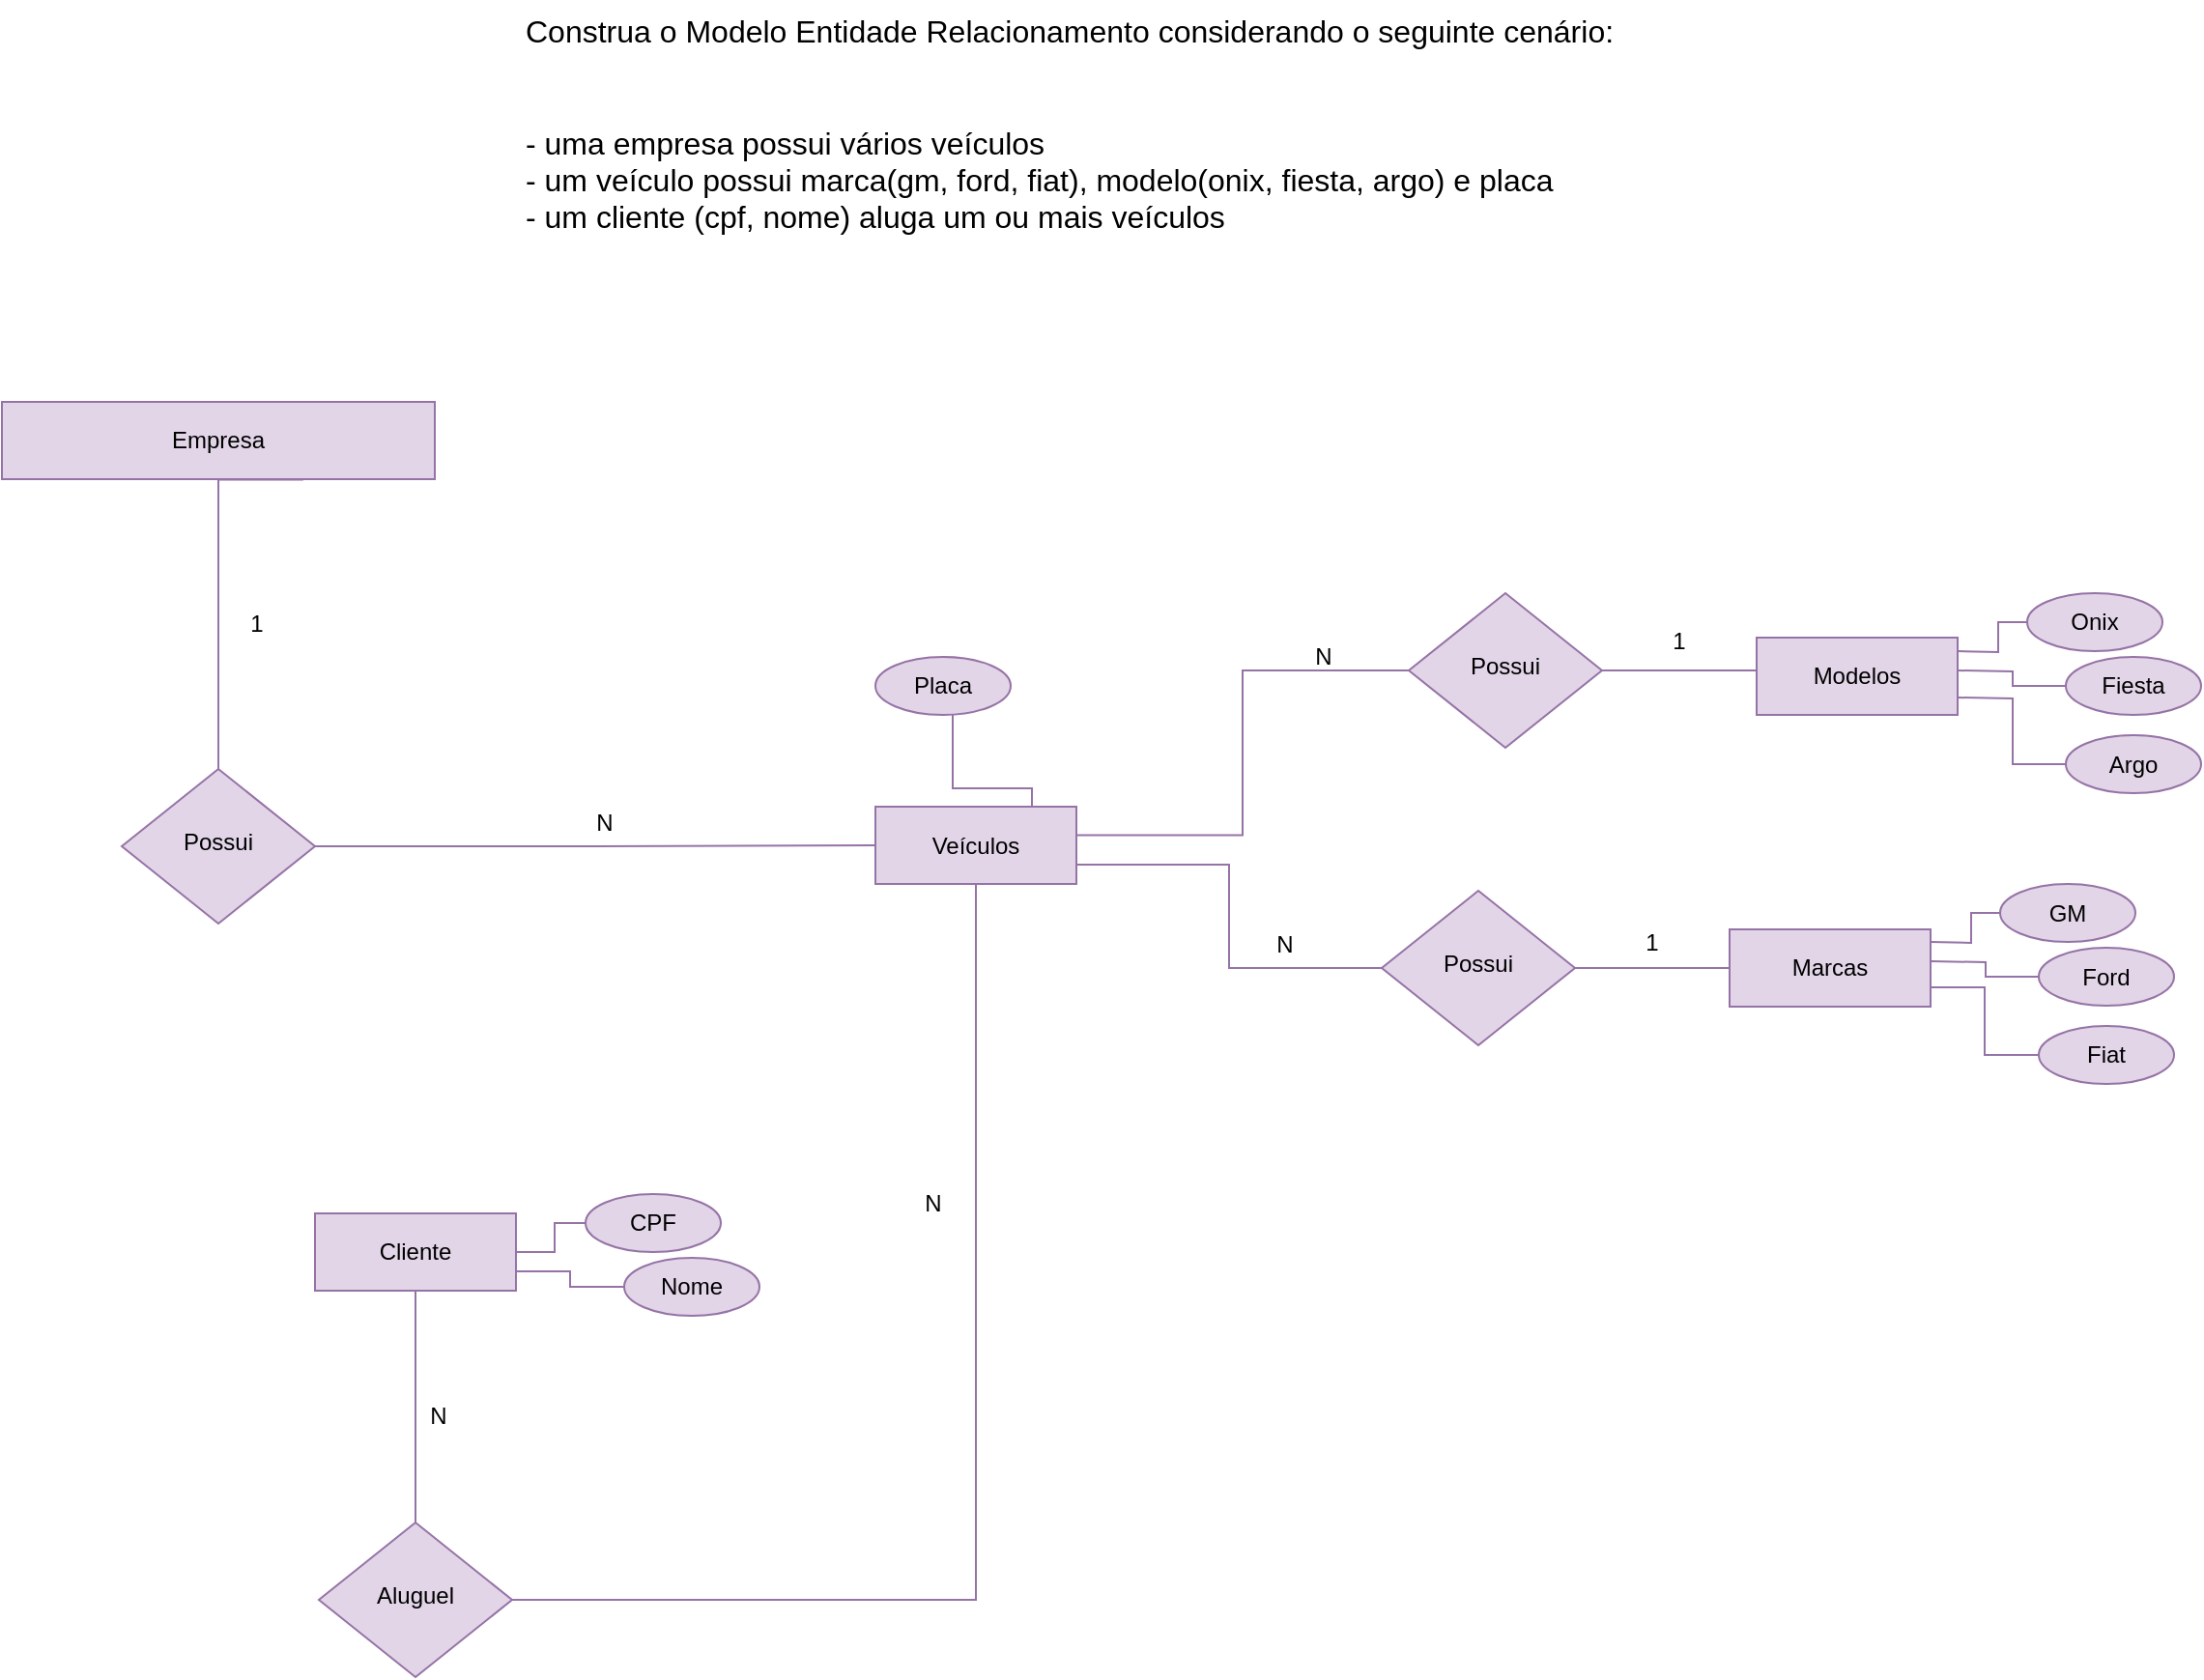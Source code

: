 <mxfile version="21.6.5" type="google">
  <diagram name="Página-1" id="_I9gK2X7m9CiB95ZFbRU">
    <mxGraphModel grid="0" page="0" gridSize="10" guides="1" tooltips="1" connect="1" arrows="1" fold="1" pageScale="1" pageWidth="827" pageHeight="1169" math="0" shadow="0">
      <root>
        <mxCell id="0" />
        <mxCell id="1" parent="0" />
        <mxCell id="eBvbsZZL_h-VqPzOIR-U-1" value="Construa o Modelo Entidade Relacionamento considerando o seguinte cenário:&#xa;&#xa;&#xa;- uma empresa possui vários veículos&#xa;- um veículo possui marca(gm, ford, fiat), modelo(onix, fiesta, argo) e placa&#xa;- um cliente (cpf, nome) aluga um ou mais veículos&#xa;&#xa;" style="text;whiteSpace=wrap;fontSize=16;" vertex="1" parent="1">
          <mxGeometry x="457" y="12" width="600" height="140" as="geometry" />
        </mxCell>
        <mxCell id="eBvbsZZL_h-VqPzOIR-U-4" style="edgeStyle=orthogonalEdgeStyle;rounded=0;orthogonalLoop=1;jettySize=auto;html=1;entryX=0;entryY=0.5;entryDx=0;entryDy=0;endArrow=none;endFill=0;exitX=0.696;exitY=1.005;exitDx=0;exitDy=0;exitPerimeter=0;fillColor=#e1d5e7;strokeColor=#9673a6;" edge="1" parent="1" source="eBvbsZZL_h-VqPzOIR-U-5" target="eBvbsZZL_h-VqPzOIR-U-15">
          <mxGeometry relative="1" as="geometry">
            <mxPoint x="298" y="430" as="targetPoint" />
            <mxPoint x="300" y="300" as="sourcePoint" />
            <Array as="points">
              <mxPoint x="300" y="260" />
              <mxPoint x="300" y="450" />
            </Array>
          </mxGeometry>
        </mxCell>
        <mxCell id="eBvbsZZL_h-VqPzOIR-U-5" value="Empresa" style="rounded=0;whiteSpace=wrap;html=1;fontSize=12;glass=0;strokeWidth=1;shadow=0;fillColor=#e1d5e7;strokeColor=#9673a6;" vertex="1" parent="1">
          <mxGeometry x="188" y="220" width="224" height="40" as="geometry" />
        </mxCell>
        <mxCell id="eBvbsZZL_h-VqPzOIR-U-64" style="edgeStyle=orthogonalEdgeStyle;rounded=0;orthogonalLoop=1;jettySize=auto;html=1;exitX=1;exitY=0.75;exitDx=0;exitDy=0;entryX=0;entryY=0.5;entryDx=0;entryDy=0;endArrow=none;endFill=0;fillColor=#e1d5e7;strokeColor=#9673a6;" edge="1" parent="1" source="eBvbsZZL_h-VqPzOIR-U-7" target="eBvbsZZL_h-VqPzOIR-U-29">
          <mxGeometry relative="1" as="geometry" />
        </mxCell>
        <mxCell id="eBvbsZZL_h-VqPzOIR-U-7" value="Veículos" style="rounded=0;whiteSpace=wrap;html=1;fontSize=12;glass=0;strokeWidth=1;shadow=0;fillColor=#e1d5e7;strokeColor=#9673a6;" vertex="1" parent="1">
          <mxGeometry x="640" y="429.5" width="104" height="40" as="geometry" />
        </mxCell>
        <mxCell id="eBvbsZZL_h-VqPzOIR-U-8" value="1" style="text;html=1;strokeColor=none;fillColor=none;align=center;verticalAlign=middle;whiteSpace=wrap;rounded=0;" vertex="1" parent="1">
          <mxGeometry x="290" y="320" width="60" height="30" as="geometry" />
        </mxCell>
        <mxCell id="eBvbsZZL_h-VqPzOIR-U-9" value="N" style="text;html=1;strokeColor=none;fillColor=none;align=center;verticalAlign=middle;whiteSpace=wrap;rounded=0;" vertex="1" parent="1">
          <mxGeometry x="470" y="422.5" width="60" height="30" as="geometry" />
        </mxCell>
        <mxCell id="eBvbsZZL_h-VqPzOIR-U-23" style="edgeStyle=orthogonalEdgeStyle;rounded=0;orthogonalLoop=1;jettySize=auto;html=1;exitX=1;exitY=0.5;exitDx=0;exitDy=0;endArrow=none;endFill=0;fillColor=#e1d5e7;strokeColor=#9673a6;" edge="1" parent="1" source="eBvbsZZL_h-VqPzOIR-U-11" target="eBvbsZZL_h-VqPzOIR-U-19">
          <mxGeometry relative="1" as="geometry" />
        </mxCell>
        <mxCell id="eBvbsZZL_h-VqPzOIR-U-24" style="edgeStyle=orthogonalEdgeStyle;rounded=0;orthogonalLoop=1;jettySize=auto;html=1;exitX=1;exitY=0.75;exitDx=0;exitDy=0;entryX=0;entryY=0.5;entryDx=0;entryDy=0;endArrow=none;endFill=0;fillColor=#e1d5e7;strokeColor=#9673a6;" edge="1" parent="1" source="eBvbsZZL_h-VqPzOIR-U-11" target="eBvbsZZL_h-VqPzOIR-U-20">
          <mxGeometry relative="1" as="geometry" />
        </mxCell>
        <mxCell id="eBvbsZZL_h-VqPzOIR-U-37" style="edgeStyle=orthogonalEdgeStyle;rounded=0;orthogonalLoop=1;jettySize=auto;html=1;exitX=0.5;exitY=1;exitDx=0;exitDy=0;endArrow=none;endFill=0;fillColor=#e1d5e7;strokeColor=#9673a6;" edge="1" parent="1" source="eBvbsZZL_h-VqPzOIR-U-11">
          <mxGeometry relative="1" as="geometry">
            <mxPoint x="402" y="800" as="targetPoint" />
          </mxGeometry>
        </mxCell>
        <mxCell id="eBvbsZZL_h-VqPzOIR-U-11" value="Cliente" style="rounded=0;whiteSpace=wrap;html=1;fontSize=12;glass=0;strokeWidth=1;shadow=0;fillColor=#e1d5e7;strokeColor=#9673a6;" vertex="1" parent="1">
          <mxGeometry x="350" y="640" width="104" height="40" as="geometry" />
        </mxCell>
        <mxCell id="eBvbsZZL_h-VqPzOIR-U-14" style="edgeStyle=orthogonalEdgeStyle;rounded=0;orthogonalLoop=1;jettySize=auto;html=1;exitX=1;exitY=0.5;exitDx=0;exitDy=0;entryX=0;entryY=0.5;entryDx=0;entryDy=0;endArrow=none;endFill=0;fillColor=#e1d5e7;strokeColor=#9673a6;" edge="1" parent="1" source="eBvbsZZL_h-VqPzOIR-U-15" target="eBvbsZZL_h-VqPzOIR-U-7">
          <mxGeometry relative="1" as="geometry" />
        </mxCell>
        <mxCell id="eBvbsZZL_h-VqPzOIR-U-15" value="Possui" style="rhombus;whiteSpace=wrap;html=1;shadow=0;fontFamily=Helvetica;fontSize=12;align=center;strokeWidth=1;spacing=6;spacingTop=-4;fillColor=#e1d5e7;strokeColor=#9673a6;" vertex="1" parent="1">
          <mxGeometry x="250" y="410" width="100" height="80" as="geometry" />
        </mxCell>
        <mxCell id="eBvbsZZL_h-VqPzOIR-U-19" value="CPF" style="ellipse;whiteSpace=wrap;html=1;;fontSize=12;glass=0;strokeWidth=1;shadow=0;fillColor=#e1d5e7;strokeColor=#9673a6;" vertex="1" parent="1">
          <mxGeometry x="490" y="630" width="70" height="30" as="geometry" />
        </mxCell>
        <mxCell id="eBvbsZZL_h-VqPzOIR-U-20" value="Nome" style="ellipse;whiteSpace=wrap;html=1;;fontSize=12;glass=0;strokeWidth=1;shadow=0;fillColor=#e1d5e7;strokeColor=#9673a6;" vertex="1" parent="1">
          <mxGeometry x="510" y="663" width="70" height="30" as="geometry" />
        </mxCell>
        <mxCell id="eBvbsZZL_h-VqPzOIR-U-26" value="Marcas" style="rounded=0;whiteSpace=wrap;html=1;fontSize=12;glass=0;strokeWidth=1;shadow=0;fillColor=#e1d5e7;strokeColor=#9673a6;" vertex="1" parent="1">
          <mxGeometry x="1082" y="493" width="104" height="40" as="geometry" />
        </mxCell>
        <mxCell id="eBvbsZZL_h-VqPzOIR-U-27" value="1" style="text;html=1;strokeColor=none;fillColor=none;align=center;verticalAlign=middle;whiteSpace=wrap;rounded=0;" vertex="1" parent="1">
          <mxGeometry x="1012" y="485" width="60" height="30" as="geometry" />
        </mxCell>
        <mxCell id="eBvbsZZL_h-VqPzOIR-U-28" style="edgeStyle=orthogonalEdgeStyle;rounded=0;orthogonalLoop=1;jettySize=auto;html=1;exitX=1;exitY=0.5;exitDx=0;exitDy=0;entryX=0;entryY=0.5;entryDx=0;entryDy=0;endArrow=none;endFill=0;fillColor=#e1d5e7;strokeColor=#9673a6;" edge="1" parent="1" source="eBvbsZZL_h-VqPzOIR-U-29" target="eBvbsZZL_h-VqPzOIR-U-26">
          <mxGeometry relative="1" as="geometry" />
        </mxCell>
        <mxCell id="eBvbsZZL_h-VqPzOIR-U-29" value="Possui" style="rhombus;whiteSpace=wrap;html=1;shadow=0;fontFamily=Helvetica;fontSize=12;align=center;strokeWidth=1;spacing=6;spacingTop=-4;fillColor=#e1d5e7;strokeColor=#9673a6;" vertex="1" parent="1">
          <mxGeometry x="902" y="473" width="100" height="80" as="geometry" />
        </mxCell>
        <mxCell id="eBvbsZZL_h-VqPzOIR-U-32" value="N" style="text;html=1;strokeColor=none;fillColor=none;align=center;verticalAlign=middle;whiteSpace=wrap;rounded=0;" vertex="1" parent="1">
          <mxGeometry x="822" y="486" width="60" height="30" as="geometry" />
        </mxCell>
        <mxCell id="eBvbsZZL_h-VqPzOIR-U-33" style="edgeStyle=orthogonalEdgeStyle;rounded=0;orthogonalLoop=1;jettySize=auto;html=1;exitX=1;exitY=0.5;exitDx=0;exitDy=0;endArrow=none;endFill=0;fillColor=#e1d5e7;strokeColor=#9673a6;" edge="1" parent="1" target="eBvbsZZL_h-VqPzOIR-U-35">
          <mxGeometry relative="1" as="geometry">
            <mxPoint x="1186" y="499.5" as="sourcePoint" />
          </mxGeometry>
        </mxCell>
        <mxCell id="eBvbsZZL_h-VqPzOIR-U-34" style="edgeStyle=orthogonalEdgeStyle;rounded=0;orthogonalLoop=1;jettySize=auto;html=1;exitX=1;exitY=0.75;exitDx=0;exitDy=0;entryX=0;entryY=0.5;entryDx=0;entryDy=0;endArrow=none;endFill=0;fillColor=#e1d5e7;strokeColor=#9673a6;" edge="1" parent="1" target="eBvbsZZL_h-VqPzOIR-U-36">
          <mxGeometry relative="1" as="geometry">
            <mxPoint x="1186" y="509.5" as="sourcePoint" />
          </mxGeometry>
        </mxCell>
        <mxCell id="eBvbsZZL_h-VqPzOIR-U-35" value="GM" style="ellipse;whiteSpace=wrap;html=1;;fontSize=12;glass=0;strokeWidth=1;shadow=0;fillColor=#e1d5e7;strokeColor=#9673a6;" vertex="1" parent="1">
          <mxGeometry x="1222" y="469.5" width="70" height="30" as="geometry" />
        </mxCell>
        <mxCell id="eBvbsZZL_h-VqPzOIR-U-36" value="Ford" style="ellipse;whiteSpace=wrap;html=1;;fontSize=12;glass=0;strokeWidth=1;shadow=0;fillColor=#e1d5e7;strokeColor=#9673a6;" vertex="1" parent="1">
          <mxGeometry x="1242" y="502.5" width="70" height="30" as="geometry" />
        </mxCell>
        <mxCell id="eBvbsZZL_h-VqPzOIR-U-45" style="edgeStyle=orthogonalEdgeStyle;rounded=0;orthogonalLoop=1;jettySize=auto;html=1;exitX=1;exitY=0.5;exitDx=0;exitDy=0;entryX=0.5;entryY=1;entryDx=0;entryDy=0;endArrow=none;endFill=0;fillColor=#e1d5e7;strokeColor=#9673a6;" edge="1" parent="1" source="eBvbsZZL_h-VqPzOIR-U-38" target="eBvbsZZL_h-VqPzOIR-U-7">
          <mxGeometry relative="1" as="geometry" />
        </mxCell>
        <mxCell id="eBvbsZZL_h-VqPzOIR-U-38" value="Aluguel" style="rhombus;whiteSpace=wrap;html=1;shadow=0;fontFamily=Helvetica;fontSize=12;align=center;strokeWidth=1;spacing=6;spacingTop=-4;fillColor=#e1d5e7;strokeColor=#9673a6;" vertex="1" parent="1">
          <mxGeometry x="352" y="800" width="100" height="80" as="geometry" />
        </mxCell>
        <mxCell id="eBvbsZZL_h-VqPzOIR-U-39" style="edgeStyle=orthogonalEdgeStyle;rounded=0;orthogonalLoop=1;jettySize=auto;html=1;exitX=1;exitY=0.75;exitDx=0;exitDy=0;entryX=0;entryY=0.5;entryDx=0;entryDy=0;endArrow=none;endFill=0;fillColor=#e1d5e7;strokeColor=#9673a6;" edge="1" parent="1" source="eBvbsZZL_h-VqPzOIR-U-26" target="eBvbsZZL_h-VqPzOIR-U-40">
          <mxGeometry relative="1" as="geometry">
            <mxPoint x="1186" y="550" as="sourcePoint" />
          </mxGeometry>
        </mxCell>
        <mxCell id="eBvbsZZL_h-VqPzOIR-U-40" value="Fiat" style="ellipse;whiteSpace=wrap;html=1;;fontSize=12;glass=0;strokeWidth=1;shadow=0;fillColor=#e1d5e7;strokeColor=#9673a6;" vertex="1" parent="1">
          <mxGeometry x="1242" y="543" width="70" height="30" as="geometry" />
        </mxCell>
        <mxCell id="eBvbsZZL_h-VqPzOIR-U-41" value="N" style="text;html=1;strokeColor=none;fillColor=none;align=center;verticalAlign=middle;whiteSpace=wrap;rounded=0;" vertex="1" parent="1">
          <mxGeometry x="384" y="730" width="60" height="30" as="geometry" />
        </mxCell>
        <mxCell id="eBvbsZZL_h-VqPzOIR-U-46" value="N" style="text;html=1;strokeColor=none;fillColor=none;align=center;verticalAlign=middle;whiteSpace=wrap;rounded=0;" vertex="1" parent="1">
          <mxGeometry x="640" y="620" width="60" height="30" as="geometry" />
        </mxCell>
        <mxCell id="eBvbsZZL_h-VqPzOIR-U-48" value="Modelos" style="rounded=0;whiteSpace=wrap;html=1;fontSize=12;glass=0;strokeWidth=1;shadow=0;fillColor=#e1d5e7;strokeColor=#9673a6;" vertex="1" parent="1">
          <mxGeometry x="1096" y="342" width="104" height="40" as="geometry" />
        </mxCell>
        <mxCell id="eBvbsZZL_h-VqPzOIR-U-49" style="edgeStyle=orthogonalEdgeStyle;rounded=0;orthogonalLoop=1;jettySize=auto;html=1;exitX=1;exitY=0.5;exitDx=0;exitDy=0;endArrow=none;endFill=0;fillColor=#e1d5e7;strokeColor=#9673a6;" edge="1" parent="1" target="eBvbsZZL_h-VqPzOIR-U-51">
          <mxGeometry relative="1" as="geometry">
            <mxPoint x="1200" y="349" as="sourcePoint" />
          </mxGeometry>
        </mxCell>
        <mxCell id="eBvbsZZL_h-VqPzOIR-U-50" style="edgeStyle=orthogonalEdgeStyle;rounded=0;orthogonalLoop=1;jettySize=auto;html=1;exitX=1;exitY=0.75;exitDx=0;exitDy=0;entryX=0;entryY=0.5;entryDx=0;entryDy=0;endArrow=none;endFill=0;fillColor=#e1d5e7;strokeColor=#9673a6;" edge="1" parent="1" target="eBvbsZZL_h-VqPzOIR-U-52">
          <mxGeometry relative="1" as="geometry">
            <mxPoint x="1200" y="359" as="sourcePoint" />
          </mxGeometry>
        </mxCell>
        <mxCell id="eBvbsZZL_h-VqPzOIR-U-51" value="Onix" style="ellipse;whiteSpace=wrap;html=1;;fontSize=12;glass=0;strokeWidth=1;shadow=0;fillColor=#e1d5e7;strokeColor=#9673a6;" vertex="1" parent="1">
          <mxGeometry x="1236" y="319" width="70" height="30" as="geometry" />
        </mxCell>
        <mxCell id="eBvbsZZL_h-VqPzOIR-U-52" value="Fiesta" style="ellipse;whiteSpace=wrap;html=1;;fontSize=12;glass=0;strokeWidth=1;shadow=0;fillColor=#e1d5e7;strokeColor=#9673a6;" vertex="1" parent="1">
          <mxGeometry x="1256" y="352" width="70" height="30" as="geometry" />
        </mxCell>
        <mxCell id="eBvbsZZL_h-VqPzOIR-U-53" style="edgeStyle=orthogonalEdgeStyle;rounded=0;orthogonalLoop=1;jettySize=auto;html=1;exitX=1;exitY=0.75;exitDx=0;exitDy=0;entryX=0;entryY=0.5;entryDx=0;entryDy=0;endArrow=none;endFill=0;fillColor=#e1d5e7;strokeColor=#9673a6;" edge="1" parent="1" target="eBvbsZZL_h-VqPzOIR-U-54">
          <mxGeometry relative="1" as="geometry">
            <mxPoint x="1200" y="373" as="sourcePoint" />
          </mxGeometry>
        </mxCell>
        <mxCell id="eBvbsZZL_h-VqPzOIR-U-54" value="Argo" style="ellipse;whiteSpace=wrap;html=1;;fontSize=12;glass=0;strokeWidth=1;shadow=0;fillColor=#e1d5e7;strokeColor=#9673a6;" vertex="1" parent="1">
          <mxGeometry x="1256" y="392.5" width="70" height="30" as="geometry" />
        </mxCell>
        <mxCell id="eBvbsZZL_h-VqPzOIR-U-58" value="1" style="text;html=1;strokeColor=none;fillColor=none;align=center;verticalAlign=middle;whiteSpace=wrap;rounded=0;" vertex="1" parent="1">
          <mxGeometry x="1026" y="329" width="60" height="30" as="geometry" />
        </mxCell>
        <mxCell id="eBvbsZZL_h-VqPzOIR-U-59" style="edgeStyle=orthogonalEdgeStyle;rounded=0;orthogonalLoop=1;jettySize=auto;html=1;exitX=1;exitY=0.5;exitDx=0;exitDy=0;entryX=0;entryY=0.5;entryDx=0;entryDy=0;endArrow=none;endFill=0;fillColor=#e1d5e7;strokeColor=#9673a6;" edge="1" parent="1" source="eBvbsZZL_h-VqPzOIR-U-60">
          <mxGeometry relative="1" as="geometry">
            <mxPoint x="1096" y="359" as="targetPoint" />
          </mxGeometry>
        </mxCell>
        <mxCell id="eBvbsZZL_h-VqPzOIR-U-63" style="edgeStyle=orthogonalEdgeStyle;rounded=0;orthogonalLoop=1;jettySize=auto;html=1;exitX=0;exitY=0.5;exitDx=0;exitDy=0;entryX=1;entryY=0.369;entryDx=0;entryDy=0;entryPerimeter=0;endArrow=none;endFill=0;fillColor=#e1d5e7;strokeColor=#9673a6;" edge="1" parent="1" source="eBvbsZZL_h-VqPzOIR-U-60" target="eBvbsZZL_h-VqPzOIR-U-7">
          <mxGeometry relative="1" as="geometry" />
        </mxCell>
        <mxCell id="eBvbsZZL_h-VqPzOIR-U-60" value="Possui" style="rhombus;whiteSpace=wrap;html=1;shadow=0;fontFamily=Helvetica;fontSize=12;align=center;strokeWidth=1;spacing=6;spacingTop=-4;fillColor=#e1d5e7;strokeColor=#9673a6;" vertex="1" parent="1">
          <mxGeometry x="916" y="319" width="100" height="80" as="geometry" />
        </mxCell>
        <mxCell id="eBvbsZZL_h-VqPzOIR-U-61" value="N" style="text;html=1;strokeColor=none;fillColor=none;align=center;verticalAlign=middle;whiteSpace=wrap;rounded=0;" vertex="1" parent="1">
          <mxGeometry x="842" y="337" width="60" height="30" as="geometry" />
        </mxCell>
        <mxCell id="eBvbsZZL_h-VqPzOIR-U-65" style="edgeStyle=orthogonalEdgeStyle;rounded=0;orthogonalLoop=1;jettySize=auto;html=1;exitX=1;exitY=0.5;exitDx=0;exitDy=0;endArrow=none;endFill=0;fillColor=#e1d5e7;strokeColor=#9673a6;" edge="1" parent="1" target="eBvbsZZL_h-VqPzOIR-U-66">
          <mxGeometry relative="1" as="geometry">
            <mxPoint x="721" y="429" as="sourcePoint" />
            <Array as="points">
              <mxPoint x="721" y="420" />
              <mxPoint x="680" y="420" />
            </Array>
          </mxGeometry>
        </mxCell>
        <mxCell id="eBvbsZZL_h-VqPzOIR-U-66" value="Placa" style="ellipse;whiteSpace=wrap;html=1;;fontSize=12;glass=0;strokeWidth=1;shadow=0;fillColor=#e1d5e7;strokeColor=#9673a6;" vertex="1" parent="1">
          <mxGeometry x="640" y="352" width="70" height="30" as="geometry" />
        </mxCell>
      </root>
    </mxGraphModel>
  </diagram>
</mxfile>
